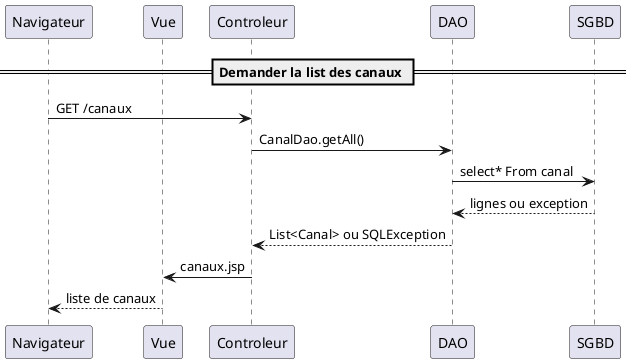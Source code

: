 @startuml
participant Navigateur
participant Vue


== Demander la list des canaux ==
Navigateur -> Controleur: GET /canaux
Controleur -> DAO: CanalDao.getAll()
DAO -> SGBD: select* From canal
SGBD --> DAO: lignes ou exception
DAO --> Controleur: List<Canal> ou SQLException
Controleur -> Vue: canaux.jsp
Vue --> Navigateur: liste de canaux


@enduml
